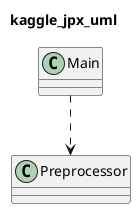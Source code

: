 @startuml kaggle_jpx_uml{Association.png} 

title kaggle_jpx_uml


class Main
class Preprocessor

Main ..> Preprocessor

@enduml